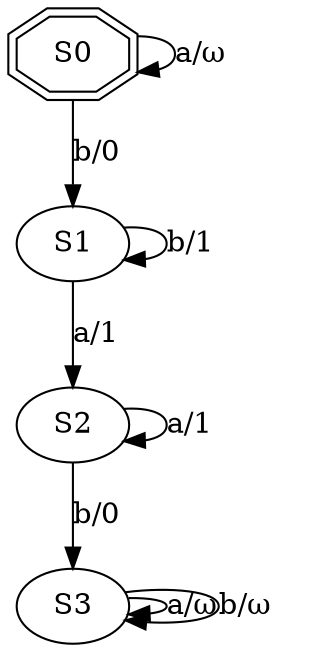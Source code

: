 digraph G {
	S3 -> S3 [label="a/ω"];
	S1 -> S2 [label="a/1"];
	S2 -> S3 [label="b/0"];
	S2 -> S2 [label="a/1"];
	S3 -> S3 [label="b/ω"];
	S0 -> S1 [label="b/0"];
	S0 -> S0 [label="a/ω"];
	S1 -> S1 [label="b/1"];
	S0 [shape=doubleoctagon]
}
